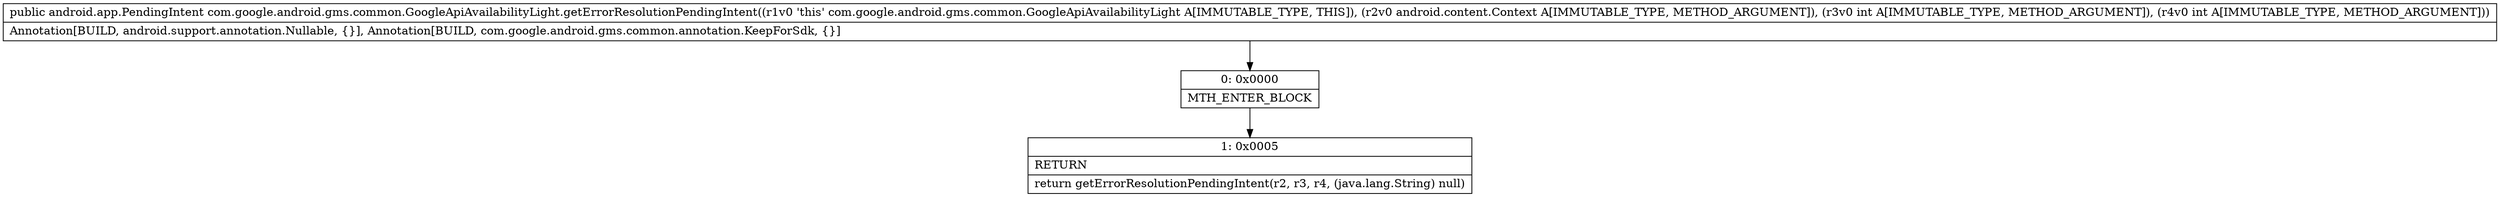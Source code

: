 digraph "CFG forcom.google.android.gms.common.GoogleApiAvailabilityLight.getErrorResolutionPendingIntent(Landroid\/content\/Context;II)Landroid\/app\/PendingIntent;" {
Node_0 [shape=record,label="{0\:\ 0x0000|MTH_ENTER_BLOCK\l}"];
Node_1 [shape=record,label="{1\:\ 0x0005|RETURN\l|return getErrorResolutionPendingIntent(r2, r3, r4, (java.lang.String) null)\l}"];
MethodNode[shape=record,label="{public android.app.PendingIntent com.google.android.gms.common.GoogleApiAvailabilityLight.getErrorResolutionPendingIntent((r1v0 'this' com.google.android.gms.common.GoogleApiAvailabilityLight A[IMMUTABLE_TYPE, THIS]), (r2v0 android.content.Context A[IMMUTABLE_TYPE, METHOD_ARGUMENT]), (r3v0 int A[IMMUTABLE_TYPE, METHOD_ARGUMENT]), (r4v0 int A[IMMUTABLE_TYPE, METHOD_ARGUMENT]))  | Annotation[BUILD, android.support.annotation.Nullable, \{\}], Annotation[BUILD, com.google.android.gms.common.annotation.KeepForSdk, \{\}]\l}"];
MethodNode -> Node_0;
Node_0 -> Node_1;
}

